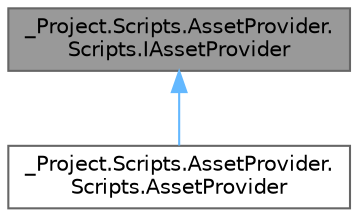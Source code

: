 digraph "_Project.Scripts.AssetProvider.Scripts.IAssetProvider"
{
 // LATEX_PDF_SIZE
  bgcolor="transparent";
  edge [fontname=Helvetica,fontsize=10,labelfontname=Helvetica,labelfontsize=10];
  node [fontname=Helvetica,fontsize=10,shape=box,height=0.2,width=0.4];
  Node1 [id="Node000001",label="_Project.Scripts.AssetProvider.\lScripts.IAssetProvider",height=0.2,width=0.4,color="gray40", fillcolor="grey60", style="filled", fontcolor="black",tooltip="Интерфейс, описывающий методы взаимодействия с поставщиком ресурсов"];
  Node1 -> Node2 [id="edge1_Node000001_Node000002",dir="back",color="steelblue1",style="solid",tooltip=" "];
  Node2 [id="Node000002",label="_Project.Scripts.AssetProvider.\lScripts.AssetProvider",height=0.2,width=0.4,color="gray40", fillcolor="white", style="filled",URL="$class___project_1_1_scripts_1_1_asset_provider_1_1_scripts_1_1_asset_provider.html",tooltip="Класс поставщик ресурсов"];
}
